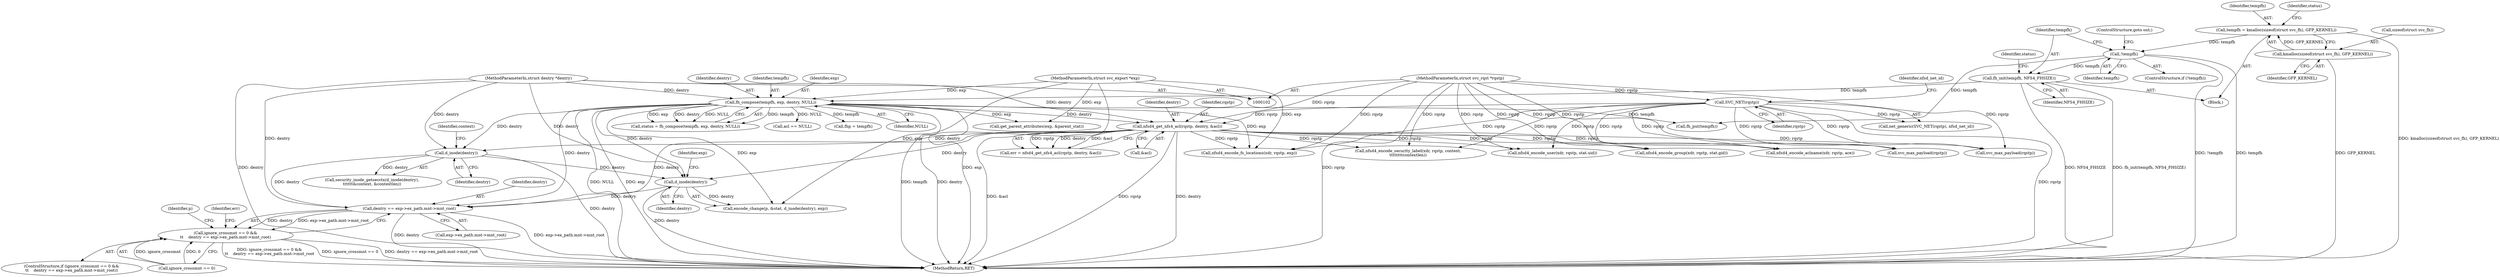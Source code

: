 digraph "0_linux_c70422f760c120480fee4de6c38804c72aa26bc1_12@pointer" {
"1001767" [label="(Call,dentry == exp->ex_path.mnt->mnt_root)"];
"1000288" [label="(Call,fh_compose(tempfh, exp, dentry, NULL))"];
"1000283" [label="(Call,fh_init(tempfh, NFS4_FHSIZE))"];
"1000280" [label="(Call,!tempfh)"];
"1000270" [label="(Call,tempfh = kmalloc(sizeof(struct svc_fh), GFP_KERNEL))"];
"1000272" [label="(Call,kmalloc(sizeof(struct svc_fh), GFP_KERNEL))"];
"1000105" [label="(MethodParameterIn,struct svc_export *exp)"];
"1000106" [label="(MethodParameterIn,struct dentry *dentry)"];
"1000615" [label="(Call,d_inode(dentry))"];
"1000306" [label="(Call,nfsd4_get_nfs4_acl(rqstp, dentry, &acl))"];
"1000186" [label="(Call,SVC_NET(rqstp))"];
"1000108" [label="(MethodParameterIn,struct svc_rqst *rqstp)"];
"1000354" [label="(Call,d_inode(dentry))"];
"1001763" [label="(Call,ignore_crossmnt == 0 &&\n\t\t    dentry == exp->ex_path.mnt->mnt_root)"];
"1000306" [label="(Call,nfsd4_get_nfs4_acl(rqstp, dentry, &acl))"];
"1000353" [label="(Call,security_inode_getsecctx(d_inode(dentry),\n\t\t\t\t\t\t&context, &contextlen))"];
"1001763" [label="(Call,ignore_crossmnt == 0 &&\n\t\t    dentry == exp->ex_path.mnt->mnt_root)"];
"1000291" [label="(Identifier,dentry)"];
"1000269" [label="(Block,)"];
"1000271" [label="(Identifier,tempfh)"];
"1000282" [label="(ControlStructure,goto out;)"];
"1000286" [label="(Call,status = fh_compose(tempfh, exp, dentry, NULL))"];
"1001206" [label="(Call,nfsd4_encode_fs_locations(xdr, rqstp, exp))"];
"1000864" [label="(Call,acl == NULL)"];
"1001322" [label="(Call,svc_max_payload(rqstp))"];
"1001767" [label="(Call,dentry == exp->ex_path.mnt->mnt_root)"];
"1000106" [label="(MethodParameterIn,struct dentry *dentry)"];
"1000307" [label="(Identifier,rqstp)"];
"1001768" [label="(Identifier,dentry)"];
"1000105" [label="(MethodParameterIn,struct svc_export *exp)"];
"1000615" [label="(Call,d_inode(dentry))"];
"1000357" [label="(Identifier,context)"];
"1001792" [label="(Identifier,p)"];
"1000283" [label="(Call,fh_init(tempfh, NFS4_FHSIZE))"];
"1000288" [label="(Call,fh_compose(tempfh, exp, dentry, NULL))"];
"1000616" [label="(Identifier,dentry)"];
"1000611" [label="(Call,encode_change(p, &stat, d_inode(dentry), exp))"];
"1000273" [label="(Call,sizeof(struct svc_fh))"];
"1000281" [label="(Identifier,tempfh)"];
"1001779" [label="(Call,get_parent_attributes(exp, &parent_stat))"];
"1001769" [label="(Call,exp->ex_path.mnt->mnt_root)"];
"1000296" [label="(Call,fhp = tempfh)"];
"1001912" [label="(Call,fh_put(tempfh))"];
"1000289" [label="(Identifier,tempfh)"];
"1000270" [label="(Call,tempfh = kmalloc(sizeof(struct svc_fh), GFP_KERNEL))"];
"1000292" [label="(Identifier,NULL)"];
"1000280" [label="(Call,!tempfh)"];
"1000186" [label="(Call,SVC_NET(rqstp))"];
"1001419" [label="(Call,nfsd4_encode_user(xdr, rqstp, stat.uid))"];
"1000617" [label="(Identifier,exp)"];
"1000185" [label="(Call,net_generic(SVC_NET(rqstp), nfsd_net_id))"];
"1000287" [label="(Identifier,status)"];
"1001435" [label="(Call,nfsd4_encode_group(xdr, rqstp, stat.gid))"];
"1001778" [label="(Identifier,err)"];
"1000308" [label="(Identifier,dentry)"];
"1000354" [label="(Call,d_inode(dentry))"];
"1000284" [label="(Identifier,tempfh)"];
"1000355" [label="(Identifier,dentry)"];
"1001764" [label="(Call,ignore_crossmnt == 0)"];
"1000304" [label="(Call,err = nfsd4_get_nfs4_acl(rqstp, dentry, &acl))"];
"1000187" [label="(Identifier,rqstp)"];
"1001934" [label="(MethodReturn,RET)"];
"1000272" [label="(Call,kmalloc(sizeof(struct svc_fh), GFP_KERNEL))"];
"1000188" [label="(Identifier,nfsd_net_id)"];
"1001762" [label="(ControlStructure,if (ignore_crossmnt == 0 &&\n\t\t    dentry == exp->ex_path.mnt->mnt_root))"];
"1000275" [label="(Identifier,GFP_KERNEL)"];
"1000285" [label="(Identifier,NFS4_FHSIZE)"];
"1000958" [label="(Call,nfsd4_encode_aclname(xdr, rqstp, ace))"];
"1001344" [label="(Call,svc_max_payload(rqstp))"];
"1000279" [label="(ControlStructure,if (!tempfh))"];
"1000108" [label="(MethodParameterIn,struct svc_rqst *rqstp)"];
"1000290" [label="(Identifier,exp)"];
"1001870" [label="(Call,nfsd4_encode_security_label(xdr, rqstp, context,\n\t\t\t\t\t\t\t\tcontextlen))"];
"1000277" [label="(Identifier,status)"];
"1000309" [label="(Call,&acl)"];
"1001767" -> "1001763"  [label="AST: "];
"1001767" -> "1001769"  [label="CFG: "];
"1001768" -> "1001767"  [label="AST: "];
"1001769" -> "1001767"  [label="AST: "];
"1001763" -> "1001767"  [label="CFG: "];
"1001767" -> "1001934"  [label="DDG: exp->ex_path.mnt->mnt_root"];
"1001767" -> "1001934"  [label="DDG: dentry"];
"1001767" -> "1001763"  [label="DDG: dentry"];
"1001767" -> "1001763"  [label="DDG: exp->ex_path.mnt->mnt_root"];
"1000288" -> "1001767"  [label="DDG: dentry"];
"1000615" -> "1001767"  [label="DDG: dentry"];
"1000306" -> "1001767"  [label="DDG: dentry"];
"1000354" -> "1001767"  [label="DDG: dentry"];
"1000106" -> "1001767"  [label="DDG: dentry"];
"1000288" -> "1000286"  [label="AST: "];
"1000288" -> "1000292"  [label="CFG: "];
"1000289" -> "1000288"  [label="AST: "];
"1000290" -> "1000288"  [label="AST: "];
"1000291" -> "1000288"  [label="AST: "];
"1000292" -> "1000288"  [label="AST: "];
"1000286" -> "1000288"  [label="CFG: "];
"1000288" -> "1001934"  [label="DDG: dentry"];
"1000288" -> "1001934"  [label="DDG: NULL"];
"1000288" -> "1001934"  [label="DDG: exp"];
"1000288" -> "1001934"  [label="DDG: tempfh"];
"1000288" -> "1000286"  [label="DDG: tempfh"];
"1000288" -> "1000286"  [label="DDG: exp"];
"1000288" -> "1000286"  [label="DDG: dentry"];
"1000288" -> "1000286"  [label="DDG: NULL"];
"1000283" -> "1000288"  [label="DDG: tempfh"];
"1000105" -> "1000288"  [label="DDG: exp"];
"1000106" -> "1000288"  [label="DDG: dentry"];
"1000288" -> "1000296"  [label="DDG: tempfh"];
"1000288" -> "1000306"  [label="DDG: dentry"];
"1000288" -> "1000354"  [label="DDG: dentry"];
"1000288" -> "1000615"  [label="DDG: dentry"];
"1000288" -> "1000611"  [label="DDG: exp"];
"1000288" -> "1000864"  [label="DDG: NULL"];
"1000288" -> "1001206"  [label="DDG: exp"];
"1000288" -> "1001779"  [label="DDG: exp"];
"1000288" -> "1001912"  [label="DDG: tempfh"];
"1000283" -> "1000269"  [label="AST: "];
"1000283" -> "1000285"  [label="CFG: "];
"1000284" -> "1000283"  [label="AST: "];
"1000285" -> "1000283"  [label="AST: "];
"1000287" -> "1000283"  [label="CFG: "];
"1000283" -> "1001934"  [label="DDG: NFS4_FHSIZE"];
"1000283" -> "1001934"  [label="DDG: fh_init(tempfh, NFS4_FHSIZE)"];
"1000280" -> "1000283"  [label="DDG: tempfh"];
"1000280" -> "1000279"  [label="AST: "];
"1000280" -> "1000281"  [label="CFG: "];
"1000281" -> "1000280"  [label="AST: "];
"1000282" -> "1000280"  [label="CFG: "];
"1000284" -> "1000280"  [label="CFG: "];
"1000280" -> "1001934"  [label="DDG: !tempfh"];
"1000280" -> "1001934"  [label="DDG: tempfh"];
"1000270" -> "1000280"  [label="DDG: tempfh"];
"1000280" -> "1001912"  [label="DDG: tempfh"];
"1000270" -> "1000269"  [label="AST: "];
"1000270" -> "1000272"  [label="CFG: "];
"1000271" -> "1000270"  [label="AST: "];
"1000272" -> "1000270"  [label="AST: "];
"1000277" -> "1000270"  [label="CFG: "];
"1000270" -> "1001934"  [label="DDG: kmalloc(sizeof(struct svc_fh), GFP_KERNEL)"];
"1000272" -> "1000270"  [label="DDG: GFP_KERNEL"];
"1000272" -> "1000275"  [label="CFG: "];
"1000273" -> "1000272"  [label="AST: "];
"1000275" -> "1000272"  [label="AST: "];
"1000272" -> "1001934"  [label="DDG: GFP_KERNEL"];
"1000105" -> "1000102"  [label="AST: "];
"1000105" -> "1001934"  [label="DDG: exp"];
"1000105" -> "1000611"  [label="DDG: exp"];
"1000105" -> "1001206"  [label="DDG: exp"];
"1000105" -> "1001779"  [label="DDG: exp"];
"1000106" -> "1000102"  [label="AST: "];
"1000106" -> "1001934"  [label="DDG: dentry"];
"1000106" -> "1000306"  [label="DDG: dentry"];
"1000106" -> "1000354"  [label="DDG: dentry"];
"1000106" -> "1000615"  [label="DDG: dentry"];
"1000615" -> "1000611"  [label="AST: "];
"1000615" -> "1000616"  [label="CFG: "];
"1000616" -> "1000615"  [label="AST: "];
"1000617" -> "1000615"  [label="CFG: "];
"1000615" -> "1001934"  [label="DDG: dentry"];
"1000615" -> "1000611"  [label="DDG: dentry"];
"1000306" -> "1000615"  [label="DDG: dentry"];
"1000354" -> "1000615"  [label="DDG: dentry"];
"1000306" -> "1000304"  [label="AST: "];
"1000306" -> "1000309"  [label="CFG: "];
"1000307" -> "1000306"  [label="AST: "];
"1000308" -> "1000306"  [label="AST: "];
"1000309" -> "1000306"  [label="AST: "];
"1000304" -> "1000306"  [label="CFG: "];
"1000306" -> "1001934"  [label="DDG: &acl"];
"1000306" -> "1001934"  [label="DDG: rqstp"];
"1000306" -> "1001934"  [label="DDG: dentry"];
"1000306" -> "1000304"  [label="DDG: rqstp"];
"1000306" -> "1000304"  [label="DDG: dentry"];
"1000306" -> "1000304"  [label="DDG: &acl"];
"1000186" -> "1000306"  [label="DDG: rqstp"];
"1000108" -> "1000306"  [label="DDG: rqstp"];
"1000306" -> "1000354"  [label="DDG: dentry"];
"1000306" -> "1000958"  [label="DDG: rqstp"];
"1000306" -> "1001206"  [label="DDG: rqstp"];
"1000306" -> "1001322"  [label="DDG: rqstp"];
"1000306" -> "1001344"  [label="DDG: rqstp"];
"1000306" -> "1001419"  [label="DDG: rqstp"];
"1000306" -> "1001435"  [label="DDG: rqstp"];
"1000306" -> "1001870"  [label="DDG: rqstp"];
"1000186" -> "1000185"  [label="AST: "];
"1000186" -> "1000187"  [label="CFG: "];
"1000187" -> "1000186"  [label="AST: "];
"1000188" -> "1000186"  [label="CFG: "];
"1000186" -> "1001934"  [label="DDG: rqstp"];
"1000186" -> "1000185"  [label="DDG: rqstp"];
"1000108" -> "1000186"  [label="DDG: rqstp"];
"1000186" -> "1000958"  [label="DDG: rqstp"];
"1000186" -> "1001206"  [label="DDG: rqstp"];
"1000186" -> "1001322"  [label="DDG: rqstp"];
"1000186" -> "1001344"  [label="DDG: rqstp"];
"1000186" -> "1001419"  [label="DDG: rqstp"];
"1000186" -> "1001435"  [label="DDG: rqstp"];
"1000186" -> "1001870"  [label="DDG: rqstp"];
"1000108" -> "1000102"  [label="AST: "];
"1000108" -> "1001934"  [label="DDG: rqstp"];
"1000108" -> "1000958"  [label="DDG: rqstp"];
"1000108" -> "1001206"  [label="DDG: rqstp"];
"1000108" -> "1001322"  [label="DDG: rqstp"];
"1000108" -> "1001344"  [label="DDG: rqstp"];
"1000108" -> "1001419"  [label="DDG: rqstp"];
"1000108" -> "1001435"  [label="DDG: rqstp"];
"1000108" -> "1001870"  [label="DDG: rqstp"];
"1000354" -> "1000353"  [label="AST: "];
"1000354" -> "1000355"  [label="CFG: "];
"1000355" -> "1000354"  [label="AST: "];
"1000357" -> "1000354"  [label="CFG: "];
"1000354" -> "1001934"  [label="DDG: dentry"];
"1000354" -> "1000353"  [label="DDG: dentry"];
"1001763" -> "1001762"  [label="AST: "];
"1001763" -> "1001764"  [label="CFG: "];
"1001764" -> "1001763"  [label="AST: "];
"1001778" -> "1001763"  [label="CFG: "];
"1001792" -> "1001763"  [label="CFG: "];
"1001763" -> "1001934"  [label="DDG: ignore_crossmnt == 0"];
"1001763" -> "1001934"  [label="DDG: dentry == exp->ex_path.mnt->mnt_root"];
"1001763" -> "1001934"  [label="DDG: ignore_crossmnt == 0 &&\n\t\t    dentry == exp->ex_path.mnt->mnt_root"];
"1001764" -> "1001763"  [label="DDG: ignore_crossmnt"];
"1001764" -> "1001763"  [label="DDG: 0"];
}
